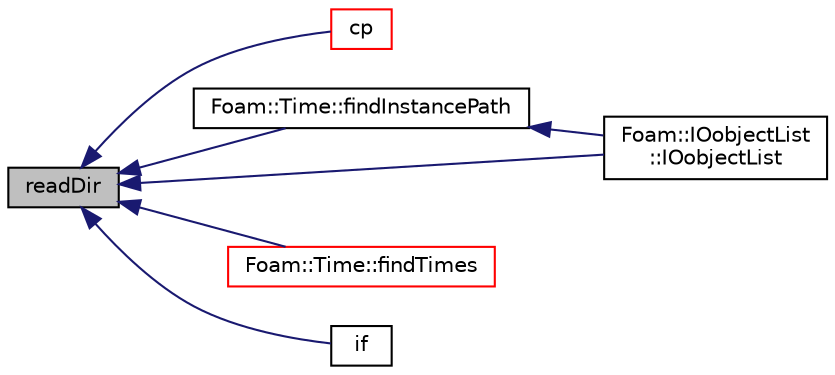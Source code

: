 digraph "readDir"
{
  bgcolor="transparent";
  edge [fontname="Helvetica",fontsize="10",labelfontname="Helvetica",labelfontsize="10"];
  node [fontname="Helvetica",fontsize="10",shape=record];
  rankdir="LR";
  Node1 [label="readDir",height=0.2,width=0.4,color="black", fillcolor="grey75", style="filled", fontcolor="black"];
  Node1 -> Node2 [dir="back",color="midnightblue",fontsize="10",style="solid",fontname="Helvetica"];
  Node2 [label="cp",height=0.2,width=0.4,color="red",URL="$a10725.html#a90b626bb0848617906ac62a5570c010f",tooltip="Copy, recursively if necessary, the source to the destination. "];
  Node1 -> Node3 [dir="back",color="midnightblue",fontsize="10",style="solid",fontname="Helvetica"];
  Node3 [label="Foam::Time::findInstancePath",height=0.2,width=0.4,color="black",URL="$a02606.html#ae3ea322744b500f4df4960a1bab16848",tooltip="Search the case for the time directory path. "];
  Node3 -> Node4 [dir="back",color="midnightblue",fontsize="10",style="solid",fontname="Helvetica"];
  Node4 [label="Foam::IOobjectList\l::IOobjectList",height=0.2,width=0.4,color="black",URL="$a01180.html#a9e5e36f54eecc37a77220eed1239524b",tooltip="Construct from objectRegistry and instance path. "];
  Node1 -> Node5 [dir="back",color="midnightblue",fontsize="10",style="solid",fontname="Helvetica"];
  Node5 [label="Foam::Time::findTimes",height=0.2,width=0.4,color="red",URL="$a02606.html#a358594437beb51631684afba39f445da",tooltip="Search a given directory for valid time directories. "];
  Node1 -> Node6 [dir="back",color="midnightblue",fontsize="10",style="solid",fontname="Helvetica"];
  Node6 [label="if",height=0.2,width=0.4,color="black",URL="$a04268.html#abeae1dbc16df5ffa9bad105ac2faea33"];
  Node1 -> Node4 [dir="back",color="midnightblue",fontsize="10",style="solid",fontname="Helvetica"];
}
